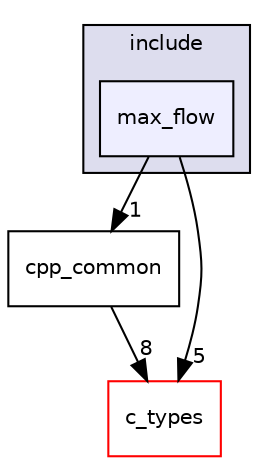 digraph "max_flow" {
  compound=true
  node [ fontsize="10", fontname="Helvetica"];
  edge [ labelfontsize="10", labelfontname="Helvetica"];
  subgraph clusterdir_d828925fd371daeaa4c854aa07a3082a {
    graph [ bgcolor="#ddddee", pencolor="black", label="include" fontname="Helvetica", fontsize="10", URL="dir_d828925fd371daeaa4c854aa07a3082a.html"]
  dir_af4e7a39abaeb2224cca08202bd8a82a [shape=box, label="max_flow", style="filled", fillcolor="#eeeeff", pencolor="black", URL="dir_af4e7a39abaeb2224cca08202bd8a82a.html"];
  }
  dir_57c48c3ae7e9c811acaf538a4ef189c4 [shape=box label="cpp_common" URL="dir_57c48c3ae7e9c811acaf538a4ef189c4.html"];
  dir_381fbd6f4991b01d7f9af0ca809d871e [shape=box label="c_types" fillcolor="white" style="filled" color="red" URL="dir_381fbd6f4991b01d7f9af0ca809d871e.html"];
  dir_57c48c3ae7e9c811acaf538a4ef189c4->dir_381fbd6f4991b01d7f9af0ca809d871e [headlabel="8", labeldistance=1.5 headhref="dir_000019_000048.html"];
  dir_af4e7a39abaeb2224cca08202bd8a82a->dir_57c48c3ae7e9c811acaf538a4ef189c4 [headlabel="1", labeldistance=1.5 headhref="dir_000074_000019.html"];
  dir_af4e7a39abaeb2224cca08202bd8a82a->dir_381fbd6f4991b01d7f9af0ca809d871e [headlabel="5", labeldistance=1.5 headhref="dir_000074_000048.html"];
}
